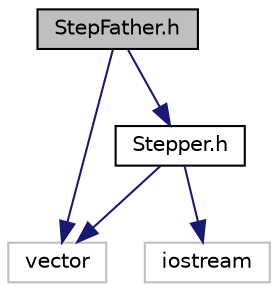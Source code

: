 digraph "StepFather.h"
{
 // LATEX_PDF_SIZE
  edge [fontname="Helvetica",fontsize="10",labelfontname="Helvetica",labelfontsize="10"];
  node [fontname="Helvetica",fontsize="10",shape=record];
  Node1 [label="StepFather.h",height=0.2,width=0.4,color="black", fillcolor="grey75", style="filled", fontcolor="black",tooltip="Abstract container classes with iterator support."];
  Node1 -> Node2 [color="midnightblue",fontsize="10",style="solid",fontname="Helvetica"];
  Node2 [label="Stepper.h",height=0.2,width=0.4,color="black", fillcolor="white", style="filled",URL="$Stepper_8h.html",tooltip="Iterator pattern implementation for traversing collections."];
  Node2 -> Node3 [color="midnightblue",fontsize="10",style="solid",fontname="Helvetica"];
  Node3 [label="vector",height=0.2,width=0.4,color="grey75", fillcolor="white", style="filled",tooltip=" "];
  Node2 -> Node4 [color="midnightblue",fontsize="10",style="solid",fontname="Helvetica"];
  Node4 [label="iostream",height=0.2,width=0.4,color="grey75", fillcolor="white", style="filled",tooltip=" "];
  Node1 -> Node3 [color="midnightblue",fontsize="10",style="solid",fontname="Helvetica"];
}
